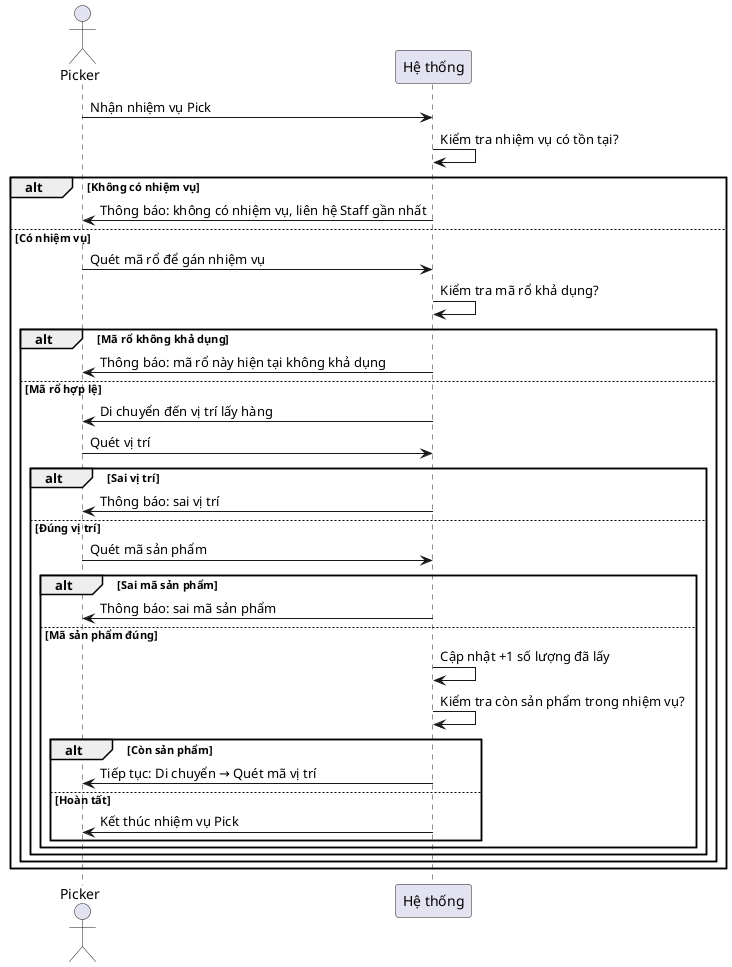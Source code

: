 
@startuml
actor Picker
participant "Hệ thống" as System

Picker -> System : Nhận nhiệm vụ Pick
System -> System : Kiểm tra nhiệm vụ có tồn tại?
alt Không có nhiệm vụ
    System -> Picker : Thông báo: không có nhiệm vụ, liên hệ Staff gần nhất
else Có nhiệm vụ
    Picker -> System : Quét mã rổ để gán nhiệm vụ
    System -> System : Kiểm tra mã rổ khả dụng?
    alt Mã rổ không khả dụng
        System -> Picker : Thông báo: mã rổ này hiện tại không khả dụng
    else Mã rổ hợp lệ
        System -> Picker : Di chuyển đến vị trí lấy hàng
        Picker -> System : Quét vị trí
        alt Sai vị trí
            System -> Picker : Thông báo: sai vị trí
        else Đúng vị trí
            Picker -> System : Quét mã sản phẩm
            alt Sai mã sản phẩm
                System -> Picker : Thông báo: sai mã sản phẩm
            else Mã sản phẩm đúng
                System -> System : Cập nhật +1 số lượng đã lấy
                System -> System : Kiểm tra còn sản phẩm trong nhiệm vụ?
                alt Còn sản phẩm
                    System -> Picker : Tiếp tục: Di chuyển → Quét mã vị trí
                else Hoàn tất
                    System -> Picker : Kết thúc nhiệm vụ Pick
                end
            end
        end
    end
end
@enduml
